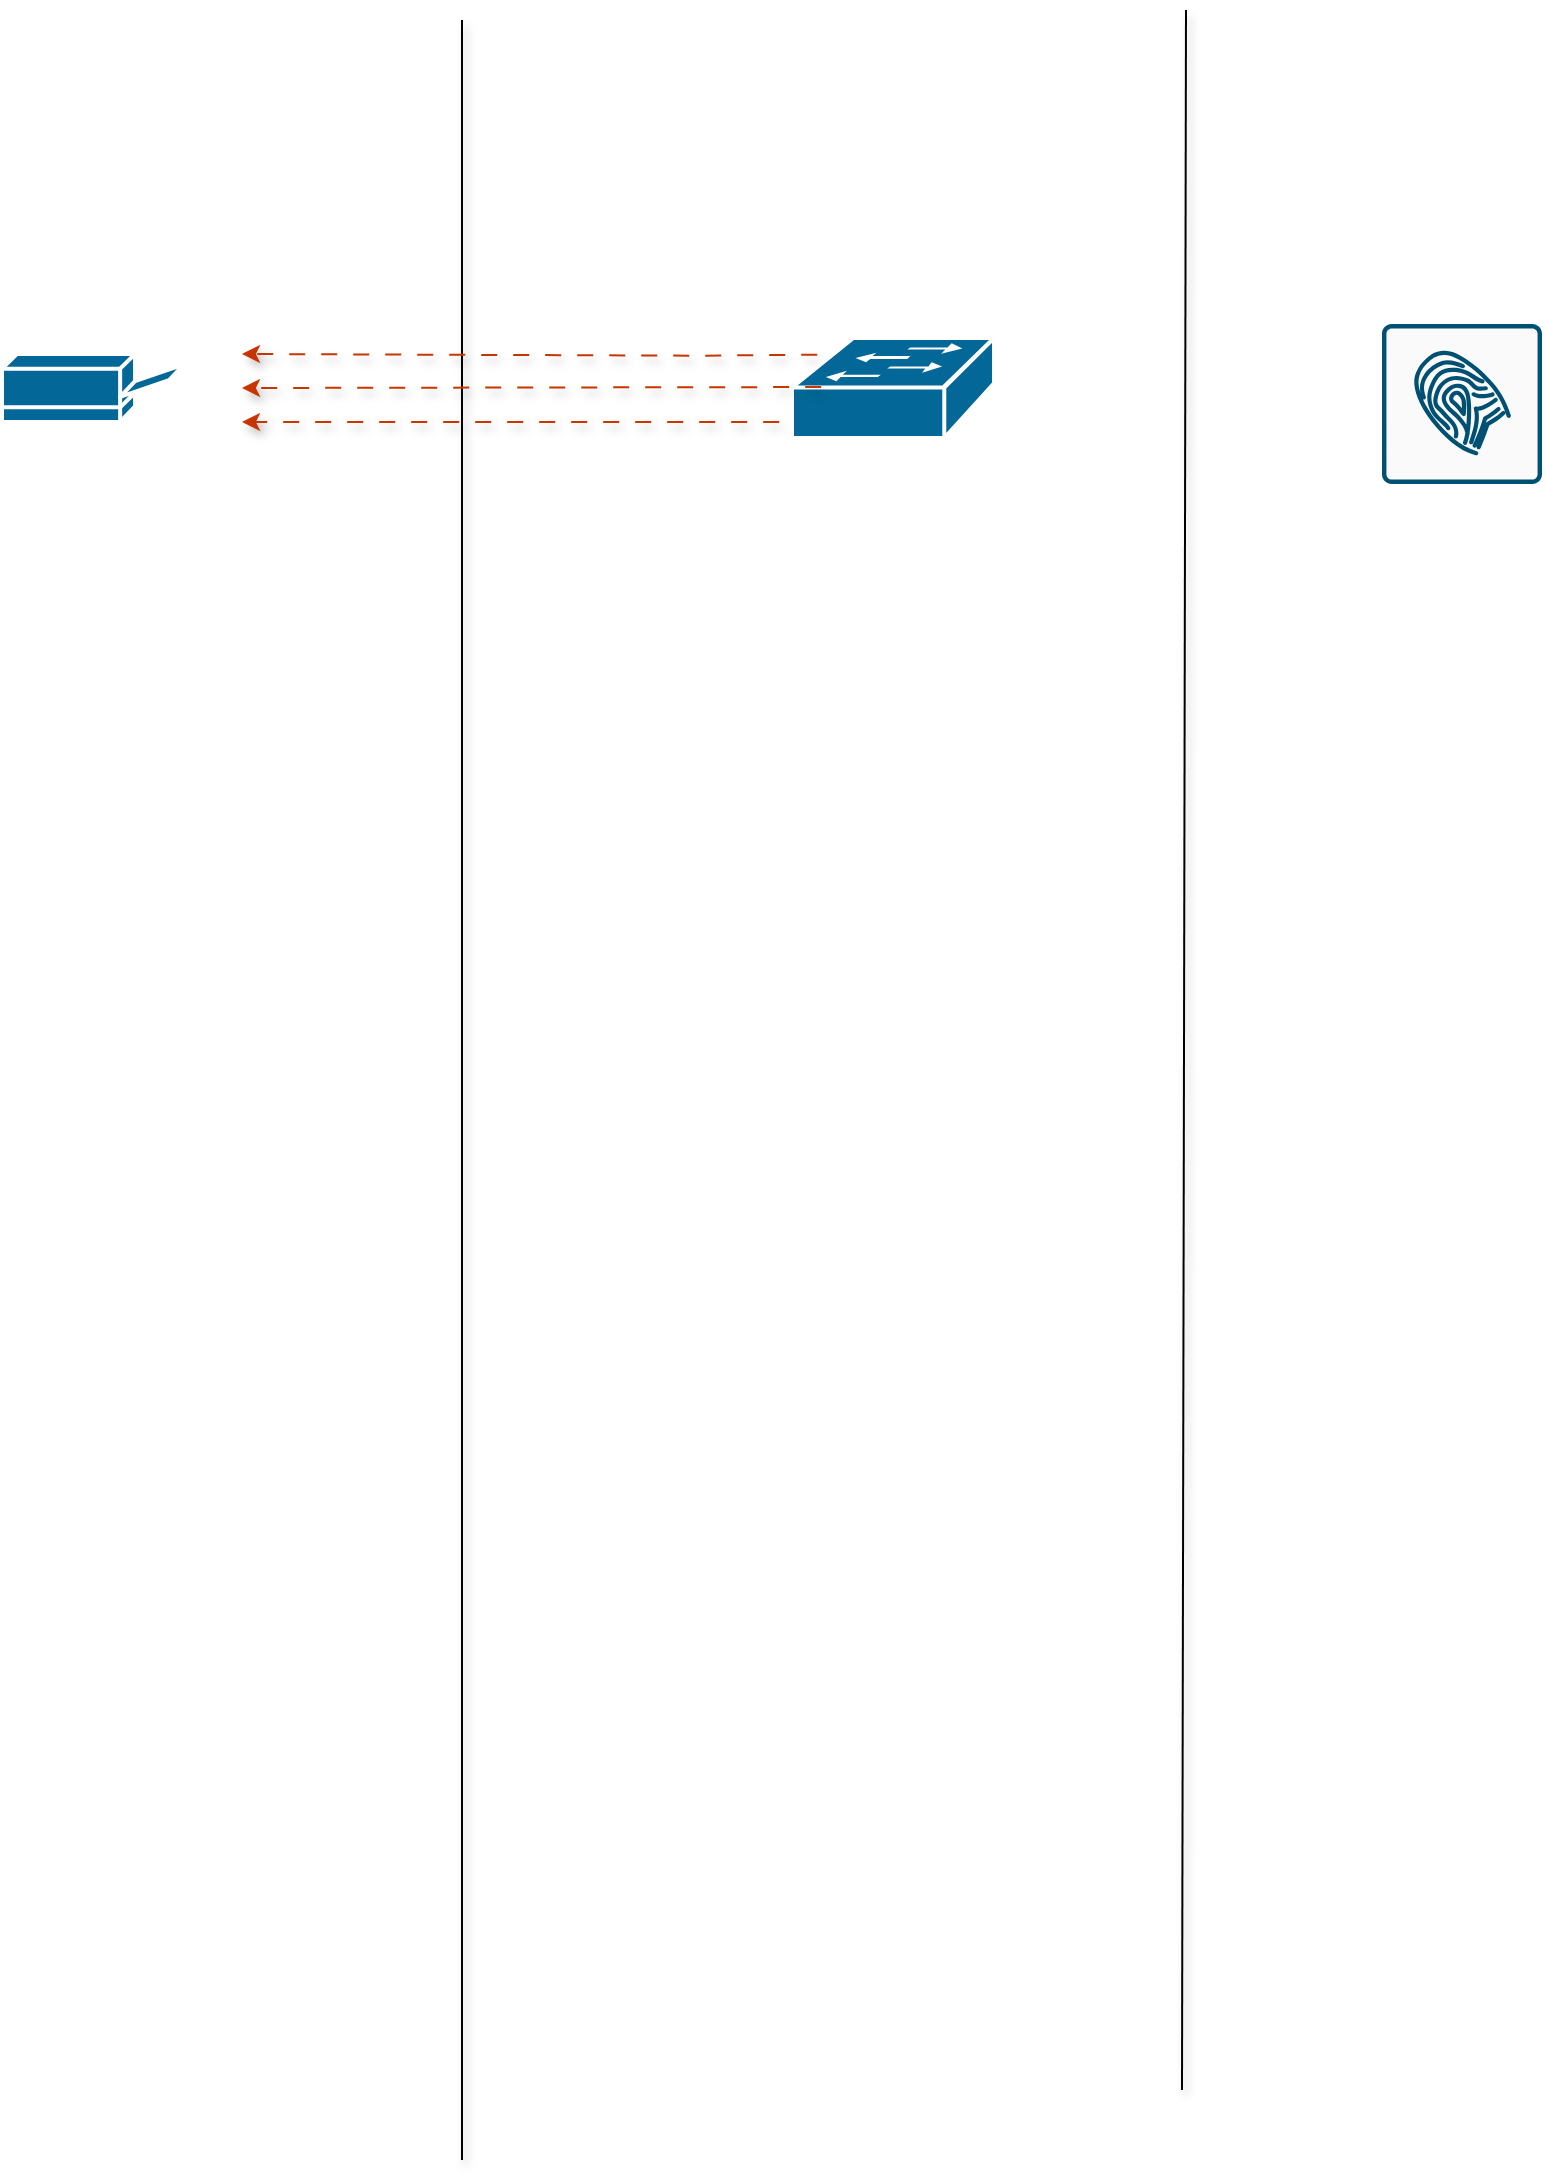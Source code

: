 <mxfile version="24.7.13">
  <diagram name="Page-1" id="Y7fAH1upjy2SlhPE1cSn">
    <mxGraphModel dx="2811" dy="1109" grid="1" gridSize="10" guides="1" tooltips="1" connect="1" arrows="1" fold="1" page="1" pageScale="1" pageWidth="850" pageHeight="1100" math="0" shadow="0">
      <root>
        <mxCell id="0" />
        <mxCell id="1" parent="0" />
        <mxCell id="0jMs3j5oSHPksT2f17hk-1" value="" style="shape=mxgraph.cisco.computers_and_peripherals.printer;sketch=0;html=1;pointerEvents=1;dashed=0;fillColor=#036897;strokeColor=#ffffff;strokeWidth=2;verticalLabelPosition=bottom;verticalAlign=top;align=center;outlineConnect=0;" vertex="1" parent="1">
          <mxGeometry x="30" y="182" width="91" height="34" as="geometry" />
        </mxCell>
        <mxCell id="0jMs3j5oSHPksT2f17hk-3" value="" style="shape=mxgraph.cisco.switches.workgroup_switch;sketch=0;html=1;pointerEvents=1;dashed=0;fillColor=#036897;strokeColor=#ffffff;strokeWidth=2;verticalLabelPosition=bottom;verticalAlign=top;align=center;outlineConnect=0;" vertex="1" parent="1">
          <mxGeometry x="425" y="174" width="101" height="50" as="geometry" />
        </mxCell>
        <mxCell id="0jMs3j5oSHPksT2f17hk-4" value="" style="sketch=0;points=[[0.015,0.015,0],[0.985,0.015,0],[0.985,0.985,0],[0.015,0.985,0],[0.25,0,0],[0.5,0,0],[0.75,0,0],[1,0.25,0],[1,0.5,0],[1,0.75,0],[0.75,1,0],[0.5,1,0],[0.25,1,0],[0,0.75,0],[0,0.5,0],[0,0.25,0]];verticalLabelPosition=bottom;html=1;verticalAlign=top;aspect=fixed;align=center;pointerEvents=1;shape=mxgraph.cisco19.rect;prIcon=ise;fillColor=#FAFAFA;strokeColor=#005073;" vertex="1" parent="1">
          <mxGeometry x="720" y="167" width="80" height="80" as="geometry" />
        </mxCell>
        <mxCell id="0jMs3j5oSHPksT2f17hk-5" value="" style="endArrow=none;html=1;rounded=0;shadow=1;" edge="1" parent="1">
          <mxGeometry width="50" height="50" relative="1" as="geometry">
            <mxPoint x="260" y="1085" as="sourcePoint" />
            <mxPoint x="260" y="15" as="targetPoint" />
          </mxGeometry>
        </mxCell>
        <mxCell id="0jMs3j5oSHPksT2f17hk-6" value="" style="endArrow=none;html=1;rounded=0;entryX=0.5;entryY=1;entryDx=0;entryDy=0;shadow=1;" edge="1" parent="1">
          <mxGeometry width="50" height="50" relative="1" as="geometry">
            <mxPoint x="620" y="1050" as="sourcePoint" />
            <mxPoint x="622" y="10" as="targetPoint" />
          </mxGeometry>
        </mxCell>
        <mxCell id="0jMs3j5oSHPksT2f17hk-7" value="" style="endArrow=classic;html=1;rounded=0;fillColor=#fa6800;flowAnimation=1;strokeColor=#C73500;shadow=1;" edge="1" parent="1">
          <mxGeometry width="50" height="50" relative="1" as="geometry">
            <mxPoint x="444" y="182.277" as="sourcePoint" />
            <mxPoint x="150" y="182" as="targetPoint" />
            <Array as="points">
              <mxPoint x="379" y="182.84" />
            </Array>
          </mxGeometry>
        </mxCell>
        <mxCell id="0jMs3j5oSHPksT2f17hk-8" value="" style="endArrow=classic;html=1;rounded=0;fillColor=#fa6800;flowAnimation=1;strokeColor=#C73500;shadow=1;" edge="1" parent="1">
          <mxGeometry width="50" height="50" relative="1" as="geometry">
            <mxPoint x="425" y="216" as="sourcePoint" />
            <mxPoint x="150" y="216" as="targetPoint" />
          </mxGeometry>
        </mxCell>
        <mxCell id="0jMs3j5oSHPksT2f17hk-9" value="" style="endArrow=classic;html=1;rounded=0;fillColor=#fa6800;flowAnimation=1;strokeColor=#C73500;shadow=1;" edge="1" parent="1">
          <mxGeometry width="50" height="50" relative="1" as="geometry">
            <mxPoint x="446" y="198.5" as="sourcePoint" />
            <mxPoint x="150" y="199" as="targetPoint" />
          </mxGeometry>
        </mxCell>
      </root>
    </mxGraphModel>
  </diagram>
</mxfile>
